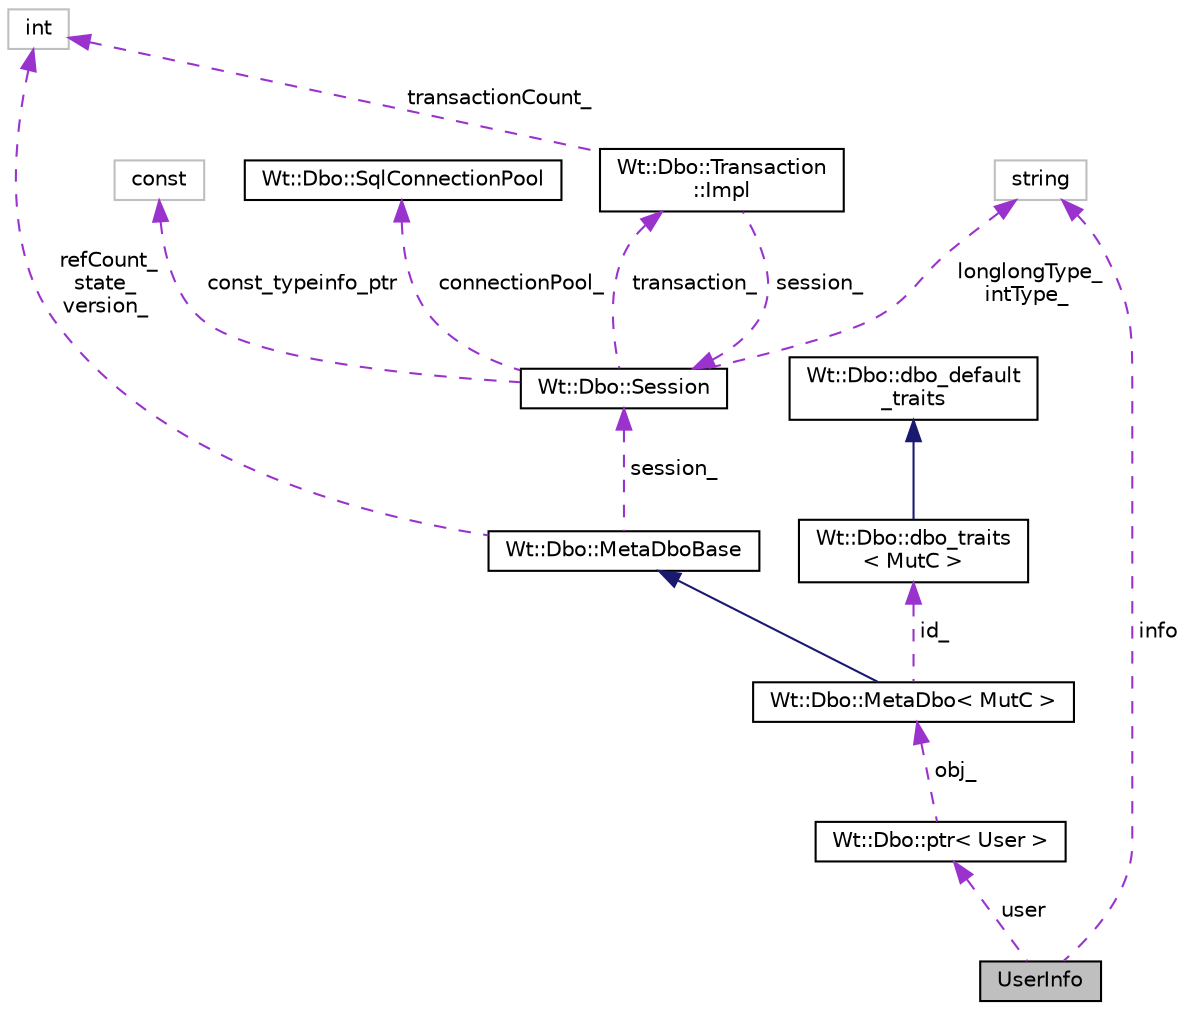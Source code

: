 digraph "UserInfo"
{
 // LATEX_PDF_SIZE
  edge [fontname="Helvetica",fontsize="10",labelfontname="Helvetica",labelfontsize="10"];
  node [fontname="Helvetica",fontsize="10",shape=record];
  Node1 [label="UserInfo",height=0.2,width=0.4,color="black", fillcolor="grey75", style="filled", fontcolor="black",tooltip=" "];
  Node2 -> Node1 [dir="back",color="darkorchid3",fontsize="10",style="dashed",label=" user" ,fontname="Helvetica"];
  Node2 [label="Wt::Dbo::ptr\< User \>",height=0.2,width=0.4,color="black", fillcolor="white", style="filled",URL="$classWt_1_1Dbo_1_1ptr.html",tooltip=" "];
  Node3 -> Node2 [dir="back",color="darkorchid3",fontsize="10",style="dashed",label=" obj_" ,fontname="Helvetica"];
  Node3 [label="Wt::Dbo::MetaDbo\< MutC \>",height=0.2,width=0.4,color="black", fillcolor="white", style="filled",URL="$classWt_1_1Dbo_1_1MetaDbo.html",tooltip=" "];
  Node4 -> Node3 [dir="back",color="midnightblue",fontsize="10",style="solid",fontname="Helvetica"];
  Node4 [label="Wt::Dbo::MetaDboBase",height=0.2,width=0.4,color="black", fillcolor="white", style="filled",URL="$classWt_1_1Dbo_1_1MetaDboBase.html",tooltip=" "];
  Node5 -> Node4 [dir="back",color="darkorchid3",fontsize="10",style="dashed",label=" refCount_\nstate_\nversion_" ,fontname="Helvetica"];
  Node5 [label="int",height=0.2,width=0.4,color="grey75", fillcolor="white", style="filled",tooltip=" "];
  Node6 -> Node4 [dir="back",color="darkorchid3",fontsize="10",style="dashed",label=" session_" ,fontname="Helvetica"];
  Node6 [label="Wt::Dbo::Session",height=0.2,width=0.4,color="black", fillcolor="white", style="filled",URL="$classWt_1_1Dbo_1_1Session.html",tooltip="A database session."];
  Node7 -> Node6 [dir="back",color="darkorchid3",fontsize="10",style="dashed",label=" transaction_" ,fontname="Helvetica"];
  Node7 [label="Wt::Dbo::Transaction\l::Impl",height=0.2,width=0.4,color="black", fillcolor="white", style="filled",URL="$structWt_1_1Dbo_1_1Transaction_1_1Impl.html",tooltip=" "];
  Node5 -> Node7 [dir="back",color="darkorchid3",fontsize="10",style="dashed",label=" transactionCount_" ,fontname="Helvetica"];
  Node6 -> Node7 [dir="back",color="darkorchid3",fontsize="10",style="dashed",label=" session_" ,fontname="Helvetica"];
  Node8 -> Node6 [dir="back",color="darkorchid3",fontsize="10",style="dashed",label=" longlongType_\nintType_" ,fontname="Helvetica"];
  Node8 [label="string",height=0.2,width=0.4,color="grey75", fillcolor="white", style="filled",tooltip=" "];
  Node9 -> Node6 [dir="back",color="darkorchid3",fontsize="10",style="dashed",label=" const_typeinfo_ptr" ,fontname="Helvetica"];
  Node9 [label="const",height=0.2,width=0.4,color="grey75", fillcolor="white", style="filled",tooltip=" "];
  Node10 -> Node6 [dir="back",color="darkorchid3",fontsize="10",style="dashed",label=" connectionPool_" ,fontname="Helvetica"];
  Node10 [label="Wt::Dbo::SqlConnectionPool",height=0.2,width=0.4,color="black", fillcolor="white", style="filled",URL="$classWt_1_1Dbo_1_1SqlConnectionPool.html",tooltip="Abstract base class for a SQL connection pool."];
  Node11 -> Node3 [dir="back",color="darkorchid3",fontsize="10",style="dashed",label=" id_" ,fontname="Helvetica"];
  Node11 [label="Wt::Dbo::dbo_traits\l\< MutC \>",height=0.2,width=0.4,color="black", fillcolor="white", style="filled",URL="$structWt_1_1Dbo_1_1dbo__traits.html",tooltip=" "];
  Node12 -> Node11 [dir="back",color="midnightblue",fontsize="10",style="solid",fontname="Helvetica"];
  Node12 [label="Wt::Dbo::dbo_default\l_traits",height=0.2,width=0.4,color="black", fillcolor="white", style="filled",URL="$structWt_1_1Dbo_1_1dbo__default__traits.html",tooltip="Default traits for a class mapped with Wt::Dbo."];
  Node8 -> Node1 [dir="back",color="darkorchid3",fontsize="10",style="dashed",label=" info" ,fontname="Helvetica"];
}
